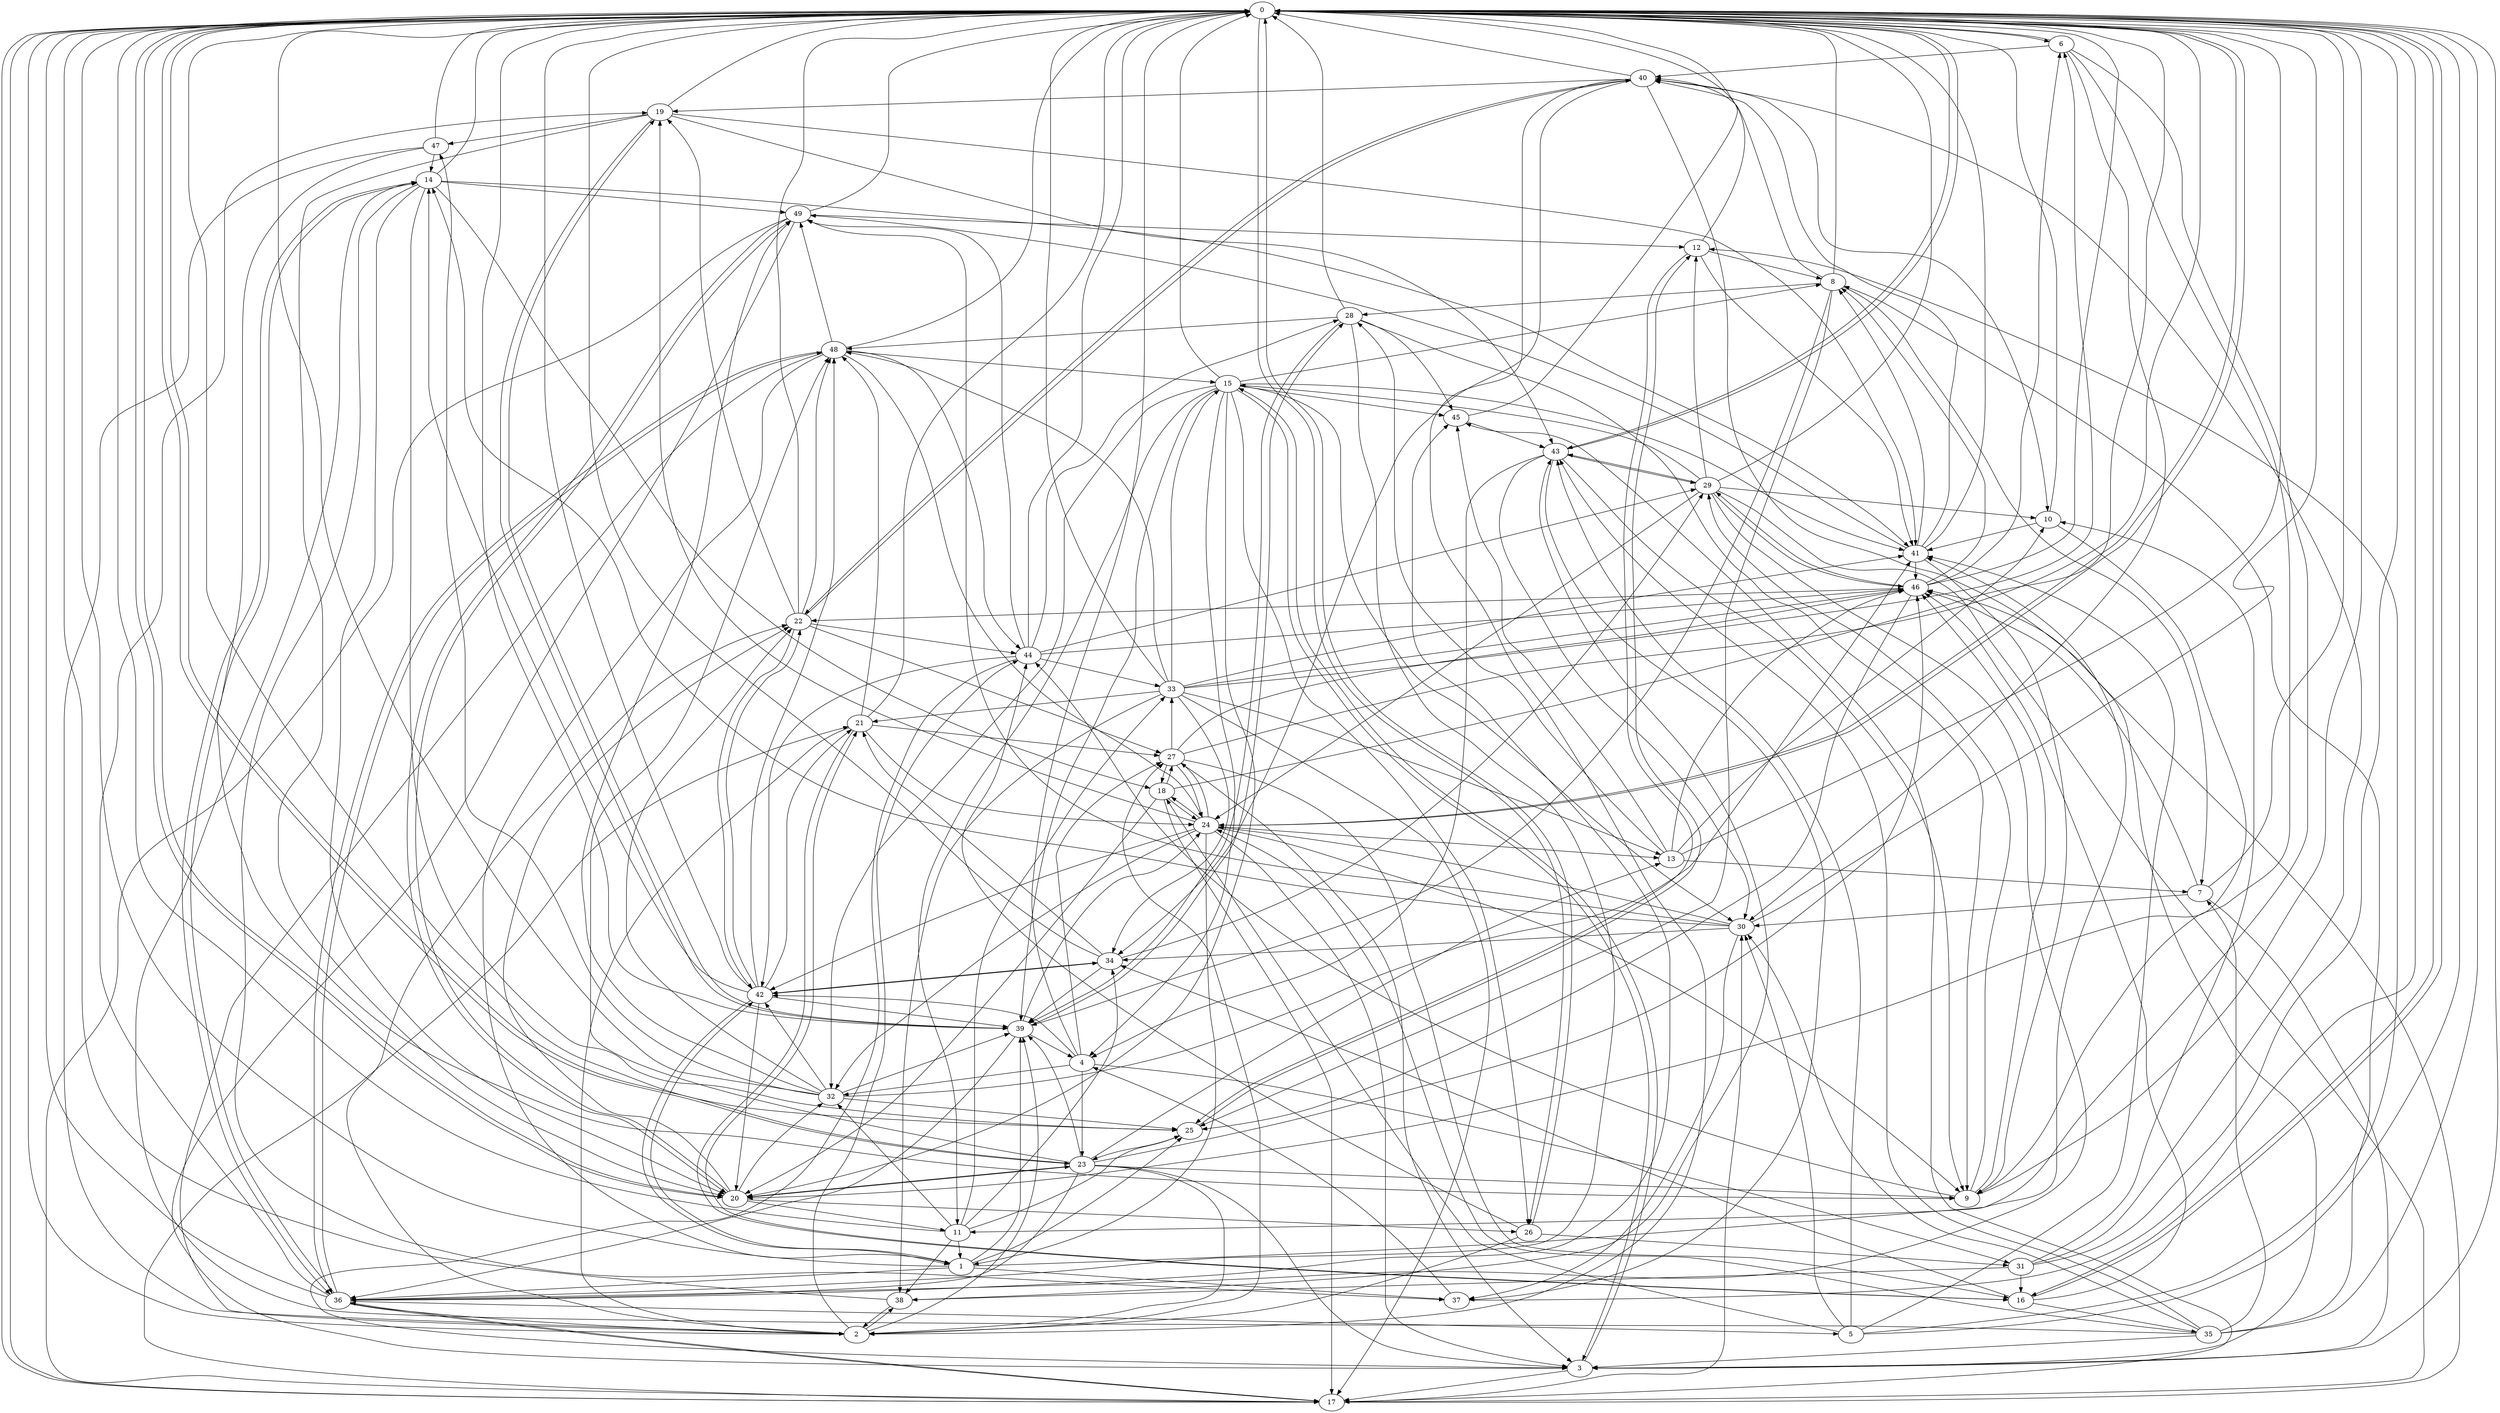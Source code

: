 strict digraph "" {
	0	 [component_delay=3];
	6	 [component_delay=3];
	0 -> 6	 [wire_delay=1];
	16	 [component_delay=3];
	0 -> 16	 [wire_delay=1];
	17	 [component_delay=3];
	0 -> 17	 [wire_delay=1];
	20	 [component_delay=3];
	0 -> 20	 [wire_delay=1];
	23	 [component_delay=3];
	0 -> 23	 [wire_delay=1];
	24	 [component_delay=3];
	0 -> 24	 [wire_delay=1];
	26	 [component_delay=3];
	0 -> 26	 [wire_delay=1];
	43	 [component_delay=3];
	0 -> 43	 [wire_delay=1];
	1	 [component_delay=3];
	1 -> 0	 [wire_delay=1];
	25	 [component_delay=3];
	1 -> 25	 [wire_delay=1];
	36	 [component_delay=3];
	1 -> 36	 [wire_delay=1];
	37	 [component_delay=3];
	1 -> 37	 [wire_delay=1];
	39	 [component_delay=3];
	1 -> 39	 [wire_delay=1];
	41	 [component_delay=3];
	1 -> 41	 [wire_delay=1];
	42	 [component_delay=3];
	1 -> 42	 [wire_delay=1];
	2	 [component_delay=3];
	2 -> 0	 [wire_delay=1];
	22	 [component_delay=3];
	2 -> 22	 [wire_delay=1];
	27	 [component_delay=3];
	2 -> 27	 [wire_delay=1];
	38	 [component_delay=3];
	2 -> 38	 [wire_delay=1];
	2 -> 39	 [wire_delay=1];
	44	 [component_delay=3];
	2 -> 44	 [wire_delay=1];
	3	 [component_delay=3];
	3 -> 0	 [wire_delay=1];
	15	 [component_delay=3];
	3 -> 15	 [wire_delay=1];
	3 -> 17	 [wire_delay=1];
	4	 [component_delay=3];
	4 -> 0	 [wire_delay=1];
	4 -> 23	 [wire_delay=1];
	4 -> 27	 [wire_delay=1];
	31	 [component_delay=3];
	4 -> 31	 [wire_delay=1];
	32	 [component_delay=3];
	4 -> 32	 [wire_delay=1];
	4 -> 42	 [wire_delay=1];
	5	 [component_delay=3];
	5 -> 0	 [wire_delay=1];
	12	 [component_delay=3];
	5 -> 12	 [wire_delay=1];
	18	 [component_delay=3];
	5 -> 18	 [wire_delay=1];
	30	 [component_delay=3];
	5 -> 30	 [wire_delay=1];
	5 -> 41	 [wire_delay=1];
	5 -> 43	 [wire_delay=1];
	6 -> 0	 [wire_delay=1];
	9	 [component_delay=3];
	6 -> 9	 [wire_delay=1];
	11	 [component_delay=3];
	6 -> 11	 [wire_delay=1];
	6 -> 30	 [wire_delay=1];
	40	 [component_delay=3];
	6 -> 40	 [wire_delay=1];
	7	 [component_delay=3];
	7 -> 0	 [wire_delay=1];
	7 -> 3	 [wire_delay=1];
	7 -> 30	 [wire_delay=1];
	46	 [component_delay=3];
	7 -> 46	 [wire_delay=1];
	8	 [component_delay=3];
	8 -> 0	 [wire_delay=1];
	8 -> 7	 [wire_delay=1];
	8 -> 25	 [wire_delay=1];
	28	 [component_delay=3];
	8 -> 28	 [wire_delay=1];
	8 -> 39	 [wire_delay=1];
	8 -> 40	 [wire_delay=1];
	9 -> 0	 [wire_delay=1];
	29	 [component_delay=3];
	9 -> 29	 [wire_delay=1];
	9 -> 44	 [wire_delay=1];
	9 -> 46	 [wire_delay=1];
	10	 [component_delay=3];
	10 -> 0	 [wire_delay=1];
	10 -> 20	 [wire_delay=1];
	10 -> 41	 [wire_delay=1];
	11 -> 0	 [wire_delay=1];
	11 -> 1	 [wire_delay=1];
	11 -> 25	 [wire_delay=1];
	11 -> 32	 [wire_delay=1];
	33	 [component_delay=3];
	11 -> 33	 [wire_delay=1];
	34	 [component_delay=3];
	11 -> 34	 [wire_delay=1];
	11 -> 38	 [wire_delay=1];
	12 -> 0	 [wire_delay=1];
	12 -> 8	 [wire_delay=1];
	12 -> 25	 [wire_delay=1];
	12 -> 41	 [wire_delay=1];
	13	 [component_delay=3];
	13 -> 0	 [wire_delay=1];
	13 -> 7	 [wire_delay=1];
	13 -> 10	 [wire_delay=1];
	13 -> 28	 [wire_delay=1];
	45	 [component_delay=3];
	13 -> 45	 [wire_delay=1];
	13 -> 46	 [wire_delay=1];
	14	 [component_delay=3];
	14 -> 0	 [wire_delay=1];
	14 -> 18	 [wire_delay=1];
	14 -> 20	 [wire_delay=1];
	14 -> 25	 [wire_delay=1];
	14 -> 36	 [wire_delay=1];
	14 -> 37	 [wire_delay=1];
	14 -> 41	 [wire_delay=1];
	49	 [component_delay=3];
	14 -> 49	 [wire_delay=1];
	15 -> 0	 [wire_delay=1];
	15 -> 3	 [wire_delay=1];
	15 -> 4	 [wire_delay=1];
	15 -> 8	 [wire_delay=1];
	15 -> 11	 [wire_delay=1];
	15 -> 20	 [wire_delay=1];
	15 -> 26	 [wire_delay=1];
	15 -> 30	 [wire_delay=1];
	15 -> 32	 [wire_delay=1];
	15 -> 39	 [wire_delay=1];
	15 -> 41	 [wire_delay=1];
	15 -> 45	 [wire_delay=1];
	16 -> 0	 [wire_delay=1];
	21	 [component_delay=3];
	16 -> 21	 [wire_delay=1];
	16 -> 34	 [wire_delay=1];
	35	 [component_delay=3];
	16 -> 35	 [wire_delay=1];
	16 -> 46	 [wire_delay=1];
	17 -> 0	 [wire_delay=1];
	17 -> 21	 [wire_delay=1];
	17 -> 30	 [wire_delay=1];
	17 -> 36	 [wire_delay=1];
	17 -> 45	 [wire_delay=1];
	17 -> 46	 [wire_delay=1];
	18 -> 0	 [wire_delay=1];
	18 -> 17	 [wire_delay=1];
	18 -> 20	 [wire_delay=1];
	18 -> 24	 [wire_delay=1];
	18 -> 27	 [wire_delay=1];
	19	 [component_delay=3];
	19 -> 0	 [wire_delay=1];
	19 -> 20	 [wire_delay=1];
	19 -> 39	 [wire_delay=1];
	19 -> 41	 [wire_delay=1];
	19 -> 43	 [wire_delay=1];
	47	 [component_delay=3];
	19 -> 47	 [wire_delay=1];
	20 -> 0	 [wire_delay=1];
	20 -> 11	 [wire_delay=1];
	20 -> 22	 [wire_delay=1];
	20 -> 23	 [wire_delay=1];
	20 -> 26	 [wire_delay=1];
	20 -> 32	 [wire_delay=1];
	20 -> 49	 [wire_delay=1];
	21 -> 0	 [wire_delay=1];
	21 -> 2	 [wire_delay=1];
	21 -> 16	 [wire_delay=1];
	21 -> 24	 [wire_delay=1];
	21 -> 27	 [wire_delay=1];
	48	 [component_delay=3];
	21 -> 48	 [wire_delay=1];
	22 -> 0	 [wire_delay=1];
	22 -> 19	 [wire_delay=1];
	22 -> 27	 [wire_delay=1];
	22 -> 40	 [wire_delay=1];
	22 -> 42	 [wire_delay=1];
	22 -> 44	 [wire_delay=1];
	22 -> 48	 [wire_delay=1];
	23 -> 0	 [wire_delay=1];
	23 -> 2	 [wire_delay=1];
	23 -> 3	 [wire_delay=1];
	23 -> 9	 [wire_delay=1];
	23 -> 13	 [wire_delay=1];
	23 -> 20	 [wire_delay=1];
	23 -> 36	 [wire_delay=1];
	23 -> 39	 [wire_delay=1];
	23 -> 46	 [wire_delay=1];
	23 -> 48	 [wire_delay=1];
	24 -> 0	 [wire_delay=1];
	24 -> 1	 [wire_delay=1];
	24 -> 3	 [wire_delay=1];
	24 -> 9	 [wire_delay=1];
	24 -> 13	 [wire_delay=1];
	24 -> 18	 [wire_delay=1];
	24 -> 19	 [wire_delay=1];
	24 -> 27	 [wire_delay=1];
	24 -> 32	 [wire_delay=1];
	24 -> 42	 [wire_delay=1];
	25 -> 0	 [wire_delay=1];
	25 -> 12	 [wire_delay=1];
	25 -> 23	 [wire_delay=1];
	26 -> 0	 [wire_delay=1];
	26 -> 2	 [wire_delay=1];
	26 -> 31	 [wire_delay=1];
	26 -> 44	 [wire_delay=1];
	27 -> 0	 [wire_delay=1];
	27 -> 3	 [wire_delay=1];
	27 -> 16	 [wire_delay=1];
	27 -> 18	 [wire_delay=1];
	27 -> 24	 [wire_delay=1];
	27 -> 33	 [wire_delay=1];
	27 -> 46	 [wire_delay=1];
	28 -> 0	 [wire_delay=1];
	28 -> 9	 [wire_delay=1];
	28 -> 36	 [wire_delay=1];
	28 -> 39	 [wire_delay=1];
	28 -> 45	 [wire_delay=1];
	28 -> 48	 [wire_delay=1];
	29 -> 0	 [wire_delay=1];
	29 -> 10	 [wire_delay=1];
	29 -> 12	 [wire_delay=1];
	29 -> 15	 [wire_delay=1];
	29 -> 17	 [wire_delay=1];
	29 -> 24	 [wire_delay=1];
	29 -> 36	 [wire_delay=1];
	29 -> 43	 [wire_delay=1];
	29 -> 46	 [wire_delay=1];
	30 -> 0	 [wire_delay=1];
	30 -> 14	 [wire_delay=1];
	30 -> 24	 [wire_delay=1];
	30 -> 34	 [wire_delay=1];
	30 -> 37	 [wire_delay=1];
	30 -> 49	 [wire_delay=1];
	31 -> 0	 [wire_delay=1];
	31 -> 10	 [wire_delay=1];
	31 -> 16	 [wire_delay=1];
	31 -> 38	 [wire_delay=1];
	31 -> 40	 [wire_delay=1];
	32 -> 0	 [wire_delay=1];
	32 -> 22	 [wire_delay=1];
	32 -> 25	 [wire_delay=1];
	32 -> 39	 [wire_delay=1];
	32 -> 41	 [wire_delay=1];
	32 -> 42	 [wire_delay=1];
	32 -> 47	 [wire_delay=1];
	32 -> 49	 [wire_delay=1];
	33 -> 0	 [wire_delay=1];
	33 -> 6	 [wire_delay=1];
	33 -> 13	 [wire_delay=1];
	33 -> 15	 [wire_delay=1];
	33 -> 17	 [wire_delay=1];
	33 -> 21	 [wire_delay=1];
	33 -> 34	 [wire_delay=1];
	33 -> 38	 [wire_delay=1];
	33 -> 41	 [wire_delay=1];
	33 -> 46	 [wire_delay=1];
	33 -> 48	 [wire_delay=1];
	34 -> 0	 [wire_delay=1];
	34 -> 21	 [wire_delay=1];
	34 -> 29	 [wire_delay=1];
	34 -> 39	 [wire_delay=1];
	34 -> 42	 [wire_delay=1];
	35 -> 0	 [wire_delay=1];
	35 -> 3	 [wire_delay=1];
	35 -> 7	 [wire_delay=1];
	35 -> 8	 [wire_delay=1];
	35 -> 14	 [wire_delay=1];
	35 -> 24	 [wire_delay=1];
	35 -> 30	 [wire_delay=1];
	35 -> 43	 [wire_delay=1];
	36 -> 0	 [wire_delay=1];
	36 -> 2	 [wire_delay=1];
	36 -> 5	 [wire_delay=1];
	36 -> 14	 [wire_delay=1];
	36 -> 17	 [wire_delay=1];
	36 -> 19	 [wire_delay=1];
	36 -> 45	 [wire_delay=1];
	36 -> 48	 [wire_delay=1];
	37 -> 0	 [wire_delay=1];
	37 -> 4	 [wire_delay=1];
	38 -> 0	 [wire_delay=1];
	38 -> 2	 [wire_delay=1];
	38 -> 43	 [wire_delay=1];
	39 -> 0	 [wire_delay=1];
	39 -> 4	 [wire_delay=1];
	39 -> 19	 [wire_delay=1];
	39 -> 24	 [wire_delay=1];
	39 -> 28	 [wire_delay=1];
	39 -> 36	 [wire_delay=1];
	40 -> 0	 [wire_delay=1];
	40 -> 2	 [wire_delay=1];
	40 -> 3	 [wire_delay=1];
	40 -> 10	 [wire_delay=1];
	40 -> 19	 [wire_delay=1];
	40 -> 22	 [wire_delay=1];
	40 -> 34	 [wire_delay=1];
	41 -> 0	 [wire_delay=1];
	41 -> 8	 [wire_delay=1];
	41 -> 9	 [wire_delay=1];
	41 -> 40	 [wire_delay=1];
	41 -> 46	 [wire_delay=1];
	41 -> 49	 [wire_delay=1];
	42 -> 0	 [wire_delay=1];
	42 -> 1	 [wire_delay=1];
	42 -> 14	 [wire_delay=1];
	42 -> 20	 [wire_delay=1];
	42 -> 21	 [wire_delay=1];
	42 -> 22	 [wire_delay=1];
	42 -> 34	 [wire_delay=1];
	42 -> 39	 [wire_delay=1];
	42 -> 48	 [wire_delay=1];
	43 -> 0	 [wire_delay=1];
	43 -> 4	 [wire_delay=1];
	43 -> 9	 [wire_delay=1];
	43 -> 29	 [wire_delay=1];
	43 -> 30	 [wire_delay=1];
	43 -> 37	 [wire_delay=1];
	44 -> 0	 [wire_delay=1];
	44 -> 3	 [wire_delay=1];
	44 -> 28	 [wire_delay=1];
	44 -> 29	 [wire_delay=1];
	44 -> 33	 [wire_delay=1];
	44 -> 42	 [wire_delay=1];
	44 -> 46	 [wire_delay=1];
	44 -> 49	 [wire_delay=1];
	45 -> 0	 [wire_delay=1];
	45 -> 43	 [wire_delay=1];
	46 -> 0	 [wire_delay=1];
	46 -> 6	 [wire_delay=1];
	46 -> 8	 [wire_delay=1];
	46 -> 22	 [wire_delay=1];
	46 -> 25	 [wire_delay=1];
	46 -> 29	 [wire_delay=1];
	47 -> 0	 [wire_delay=1];
	47 -> 2	 [wire_delay=1];
	47 -> 9	 [wire_delay=1];
	47 -> 14	 [wire_delay=1];
	48 -> 0	 [wire_delay=1];
	48 -> 1	 [wire_delay=1];
	48 -> 2	 [wire_delay=1];
	48 -> 15	 [wire_delay=1];
	48 -> 24	 [wire_delay=1];
	48 -> 36	 [wire_delay=1];
	48 -> 44	 [wire_delay=1];
	48 -> 49	 [wire_delay=1];
	49 -> 0	 [wire_delay=1];
	49 -> 3	 [wire_delay=1];
	49 -> 12	 [wire_delay=1];
	49 -> 17	 [wire_delay=1];
	49 -> 20	 [wire_delay=1];
}
